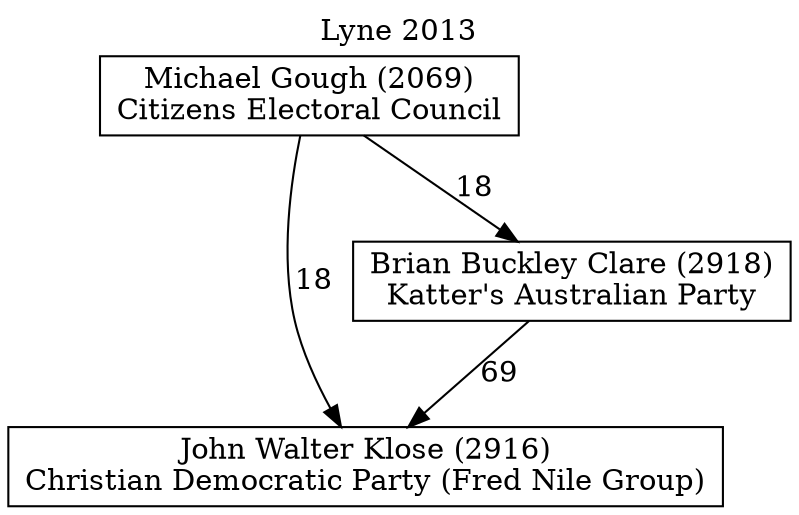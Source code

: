 // House preference flow
digraph "John Walter Klose (2916)_Lyne_2013" {
	graph [label="Lyne 2013" labelloc=t mclimit=10]
	node [shape=box]
	"John Walter Klose (2916)" [label="John Walter Klose (2916)
Christian Democratic Party (Fred Nile Group)"]
	"Brian Buckley Clare (2918)" [label="Brian Buckley Clare (2918)
Katter's Australian Party"]
	"Michael Gough (2069)" [label="Michael Gough (2069)
Citizens Electoral Council"]
	"Brian Buckley Clare (2918)" -> "John Walter Klose (2916)" [label=69]
	"Michael Gough (2069)" -> "Brian Buckley Clare (2918)" [label=18]
	"Michael Gough (2069)" -> "John Walter Klose (2916)" [label=18]
}
